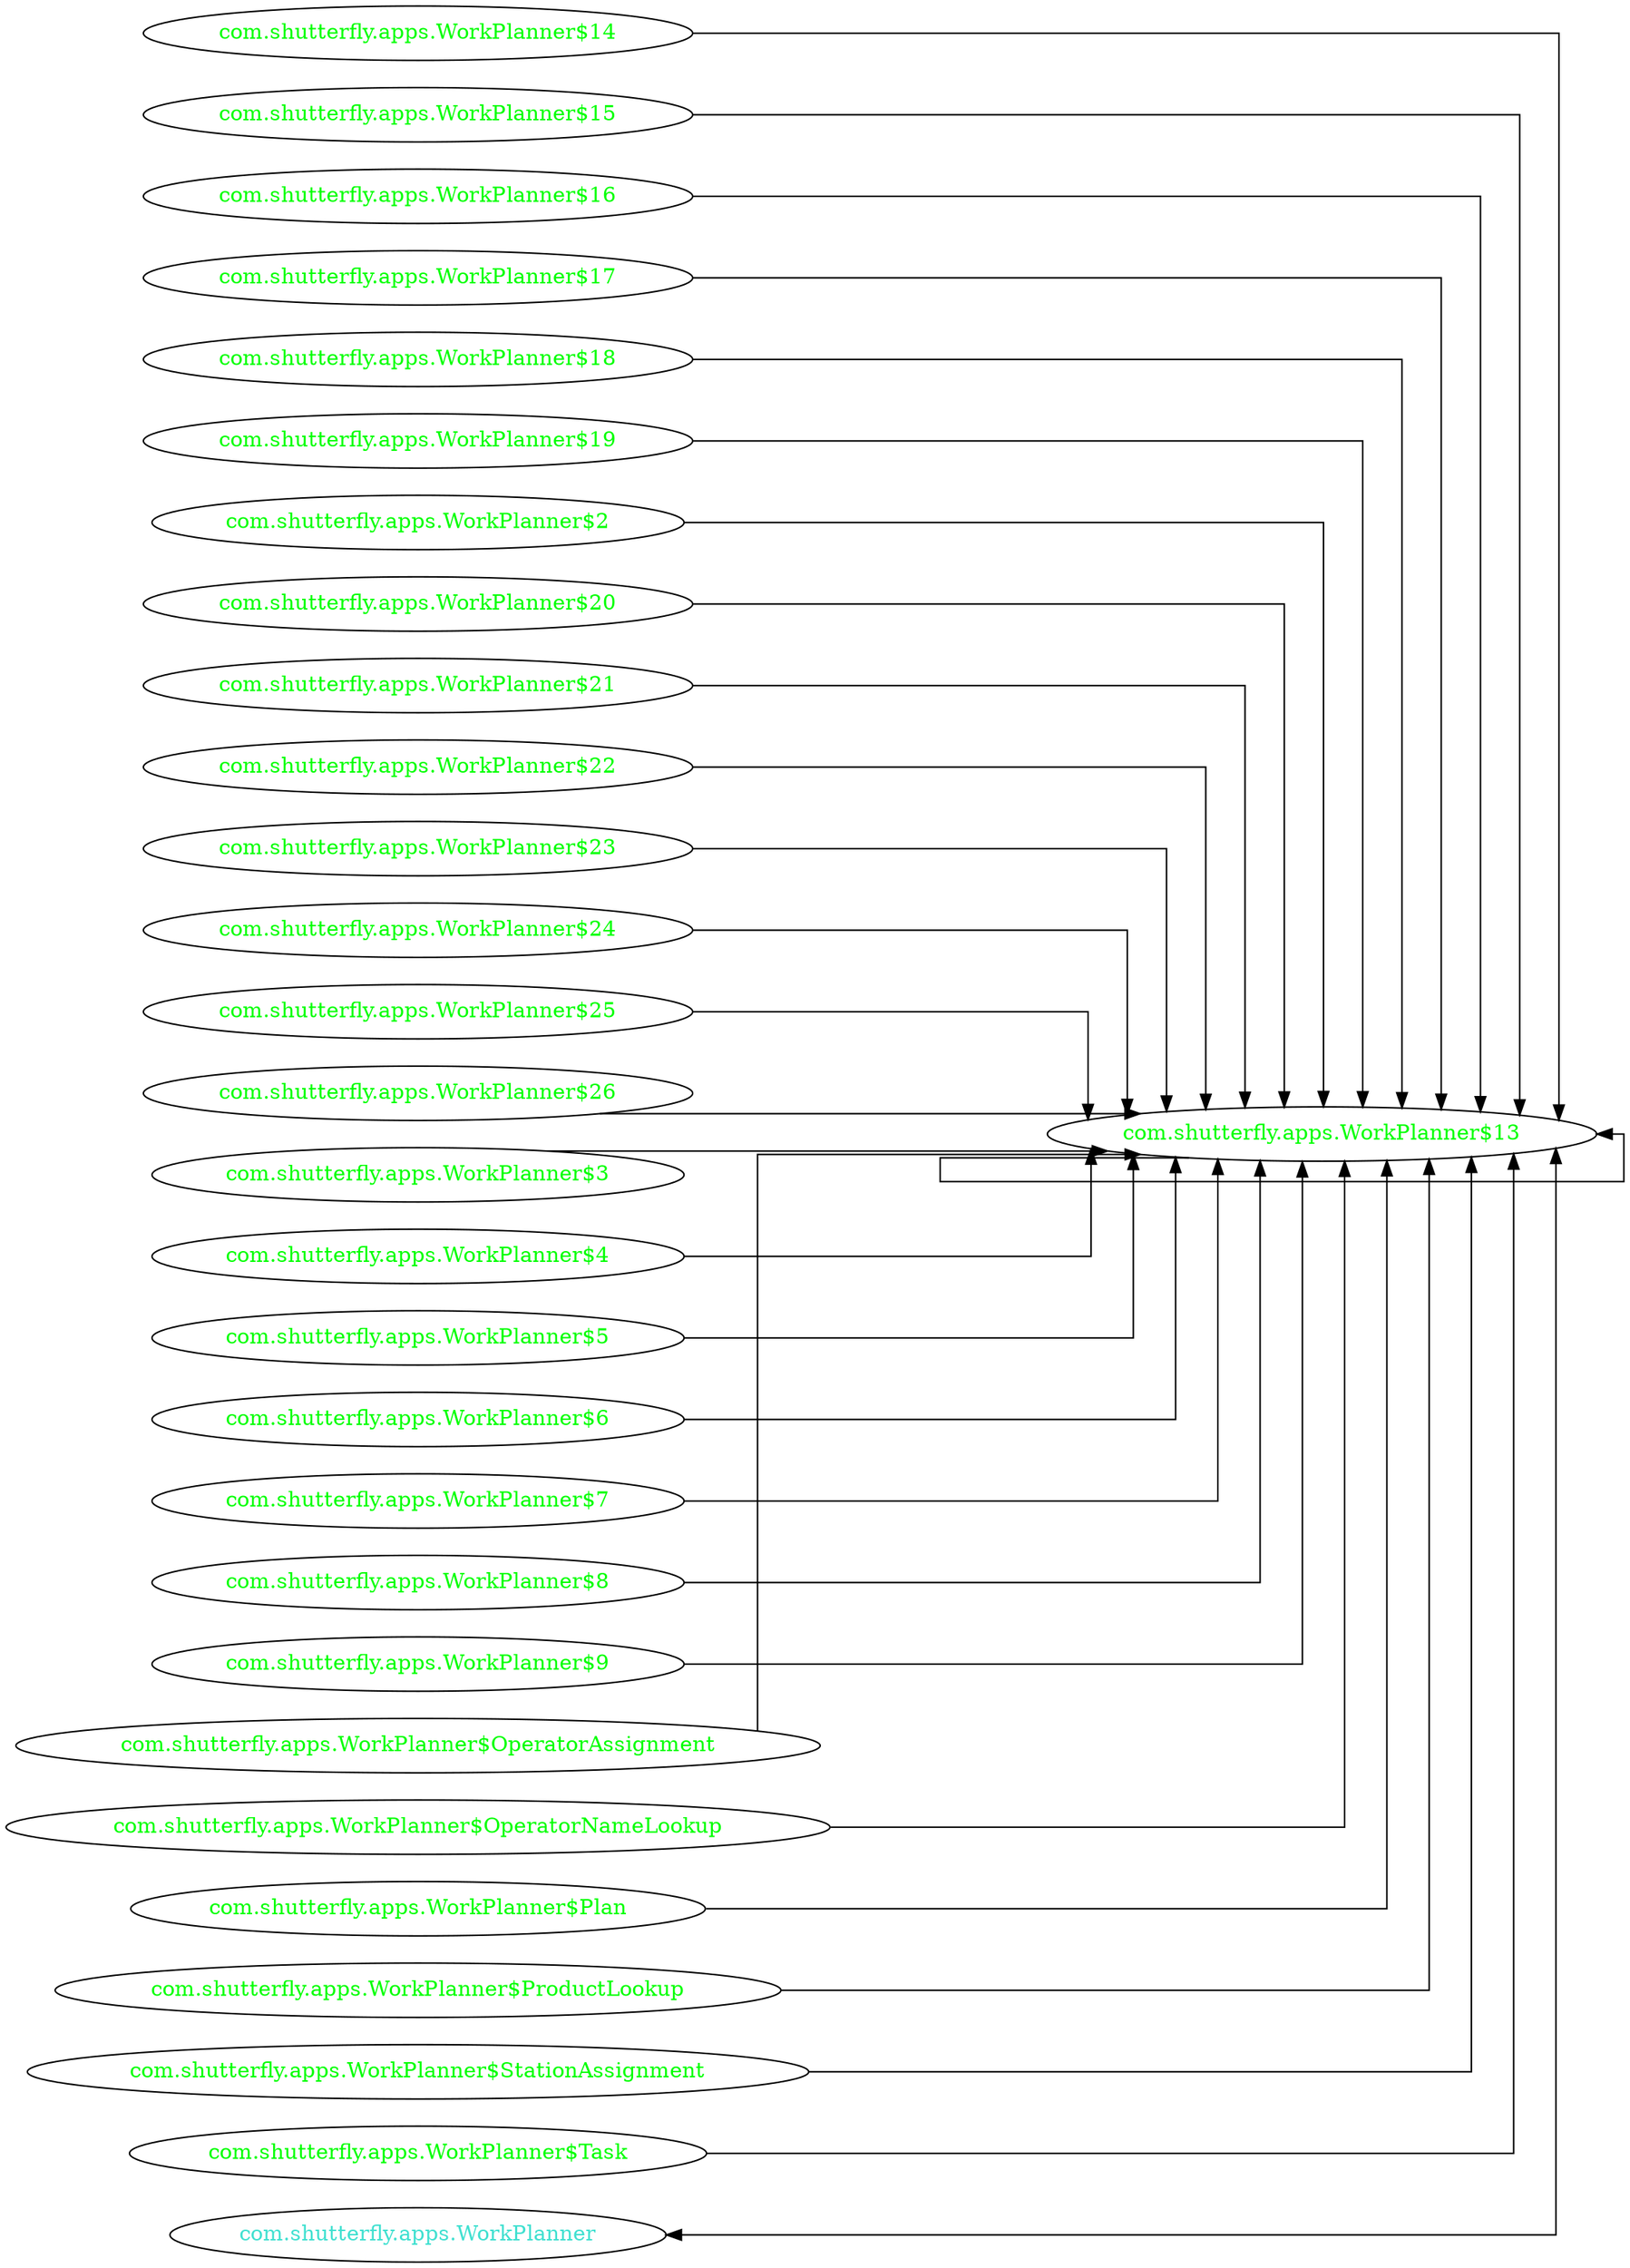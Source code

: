 digraph dependencyGraph {
 concentrate=true;
 ranksep="2.0";
 rankdir="LR"; 
 splines="ortho";
"com.shutterfly.apps.WorkPlanner$13" [fontcolor="red"];
"com.shutterfly.apps.WorkPlanner$13" [ fontcolor="green" ];
"com.shutterfly.apps.WorkPlanner$13"->"com.shutterfly.apps.WorkPlanner$13";
"com.shutterfly.apps.WorkPlanner$14" [ fontcolor="green" ];
"com.shutterfly.apps.WorkPlanner$14"->"com.shutterfly.apps.WorkPlanner$13";
"com.shutterfly.apps.WorkPlanner$15" [ fontcolor="green" ];
"com.shutterfly.apps.WorkPlanner$15"->"com.shutterfly.apps.WorkPlanner$13";
"com.shutterfly.apps.WorkPlanner$16" [ fontcolor="green" ];
"com.shutterfly.apps.WorkPlanner$16"->"com.shutterfly.apps.WorkPlanner$13";
"com.shutterfly.apps.WorkPlanner$17" [ fontcolor="green" ];
"com.shutterfly.apps.WorkPlanner$17"->"com.shutterfly.apps.WorkPlanner$13";
"com.shutterfly.apps.WorkPlanner$18" [ fontcolor="green" ];
"com.shutterfly.apps.WorkPlanner$18"->"com.shutterfly.apps.WorkPlanner$13";
"com.shutterfly.apps.WorkPlanner$19" [ fontcolor="green" ];
"com.shutterfly.apps.WorkPlanner$19"->"com.shutterfly.apps.WorkPlanner$13";
"com.shutterfly.apps.WorkPlanner$2" [ fontcolor="green" ];
"com.shutterfly.apps.WorkPlanner$2"->"com.shutterfly.apps.WorkPlanner$13";
"com.shutterfly.apps.WorkPlanner$20" [ fontcolor="green" ];
"com.shutterfly.apps.WorkPlanner$20"->"com.shutterfly.apps.WorkPlanner$13";
"com.shutterfly.apps.WorkPlanner$21" [ fontcolor="green" ];
"com.shutterfly.apps.WorkPlanner$21"->"com.shutterfly.apps.WorkPlanner$13";
"com.shutterfly.apps.WorkPlanner$22" [ fontcolor="green" ];
"com.shutterfly.apps.WorkPlanner$22"->"com.shutterfly.apps.WorkPlanner$13";
"com.shutterfly.apps.WorkPlanner$23" [ fontcolor="green" ];
"com.shutterfly.apps.WorkPlanner$23"->"com.shutterfly.apps.WorkPlanner$13";
"com.shutterfly.apps.WorkPlanner$24" [ fontcolor="green" ];
"com.shutterfly.apps.WorkPlanner$24"->"com.shutterfly.apps.WorkPlanner$13";
"com.shutterfly.apps.WorkPlanner$25" [ fontcolor="green" ];
"com.shutterfly.apps.WorkPlanner$25"->"com.shutterfly.apps.WorkPlanner$13";
"com.shutterfly.apps.WorkPlanner$26" [ fontcolor="green" ];
"com.shutterfly.apps.WorkPlanner$26"->"com.shutterfly.apps.WorkPlanner$13";
"com.shutterfly.apps.WorkPlanner$3" [ fontcolor="green" ];
"com.shutterfly.apps.WorkPlanner$3"->"com.shutterfly.apps.WorkPlanner$13";
"com.shutterfly.apps.WorkPlanner$4" [ fontcolor="green" ];
"com.shutterfly.apps.WorkPlanner$4"->"com.shutterfly.apps.WorkPlanner$13";
"com.shutterfly.apps.WorkPlanner$5" [ fontcolor="green" ];
"com.shutterfly.apps.WorkPlanner$5"->"com.shutterfly.apps.WorkPlanner$13";
"com.shutterfly.apps.WorkPlanner$6" [ fontcolor="green" ];
"com.shutterfly.apps.WorkPlanner$6"->"com.shutterfly.apps.WorkPlanner$13";
"com.shutterfly.apps.WorkPlanner$7" [ fontcolor="green" ];
"com.shutterfly.apps.WorkPlanner$7"->"com.shutterfly.apps.WorkPlanner$13";
"com.shutterfly.apps.WorkPlanner$8" [ fontcolor="green" ];
"com.shutterfly.apps.WorkPlanner$8"->"com.shutterfly.apps.WorkPlanner$13";
"com.shutterfly.apps.WorkPlanner$9" [ fontcolor="green" ];
"com.shutterfly.apps.WorkPlanner$9"->"com.shutterfly.apps.WorkPlanner$13";
"com.shutterfly.apps.WorkPlanner$OperatorAssignment" [ fontcolor="green" ];
"com.shutterfly.apps.WorkPlanner$OperatorAssignment"->"com.shutterfly.apps.WorkPlanner$13";
"com.shutterfly.apps.WorkPlanner$OperatorNameLookup" [ fontcolor="green" ];
"com.shutterfly.apps.WorkPlanner$OperatorNameLookup"->"com.shutterfly.apps.WorkPlanner$13";
"com.shutterfly.apps.WorkPlanner$Plan" [ fontcolor="green" ];
"com.shutterfly.apps.WorkPlanner$Plan"->"com.shutterfly.apps.WorkPlanner$13";
"com.shutterfly.apps.WorkPlanner$ProductLookup" [ fontcolor="green" ];
"com.shutterfly.apps.WorkPlanner$ProductLookup"->"com.shutterfly.apps.WorkPlanner$13";
"com.shutterfly.apps.WorkPlanner$StationAssignment" [ fontcolor="green" ];
"com.shutterfly.apps.WorkPlanner$StationAssignment"->"com.shutterfly.apps.WorkPlanner$13";
"com.shutterfly.apps.WorkPlanner$Task" [ fontcolor="green" ];
"com.shutterfly.apps.WorkPlanner$Task"->"com.shutterfly.apps.WorkPlanner$13";
"com.shutterfly.apps.WorkPlanner" [ fontcolor="turquoise" ];
"com.shutterfly.apps.WorkPlanner"->"com.shutterfly.apps.WorkPlanner$13" [dir=both];
}